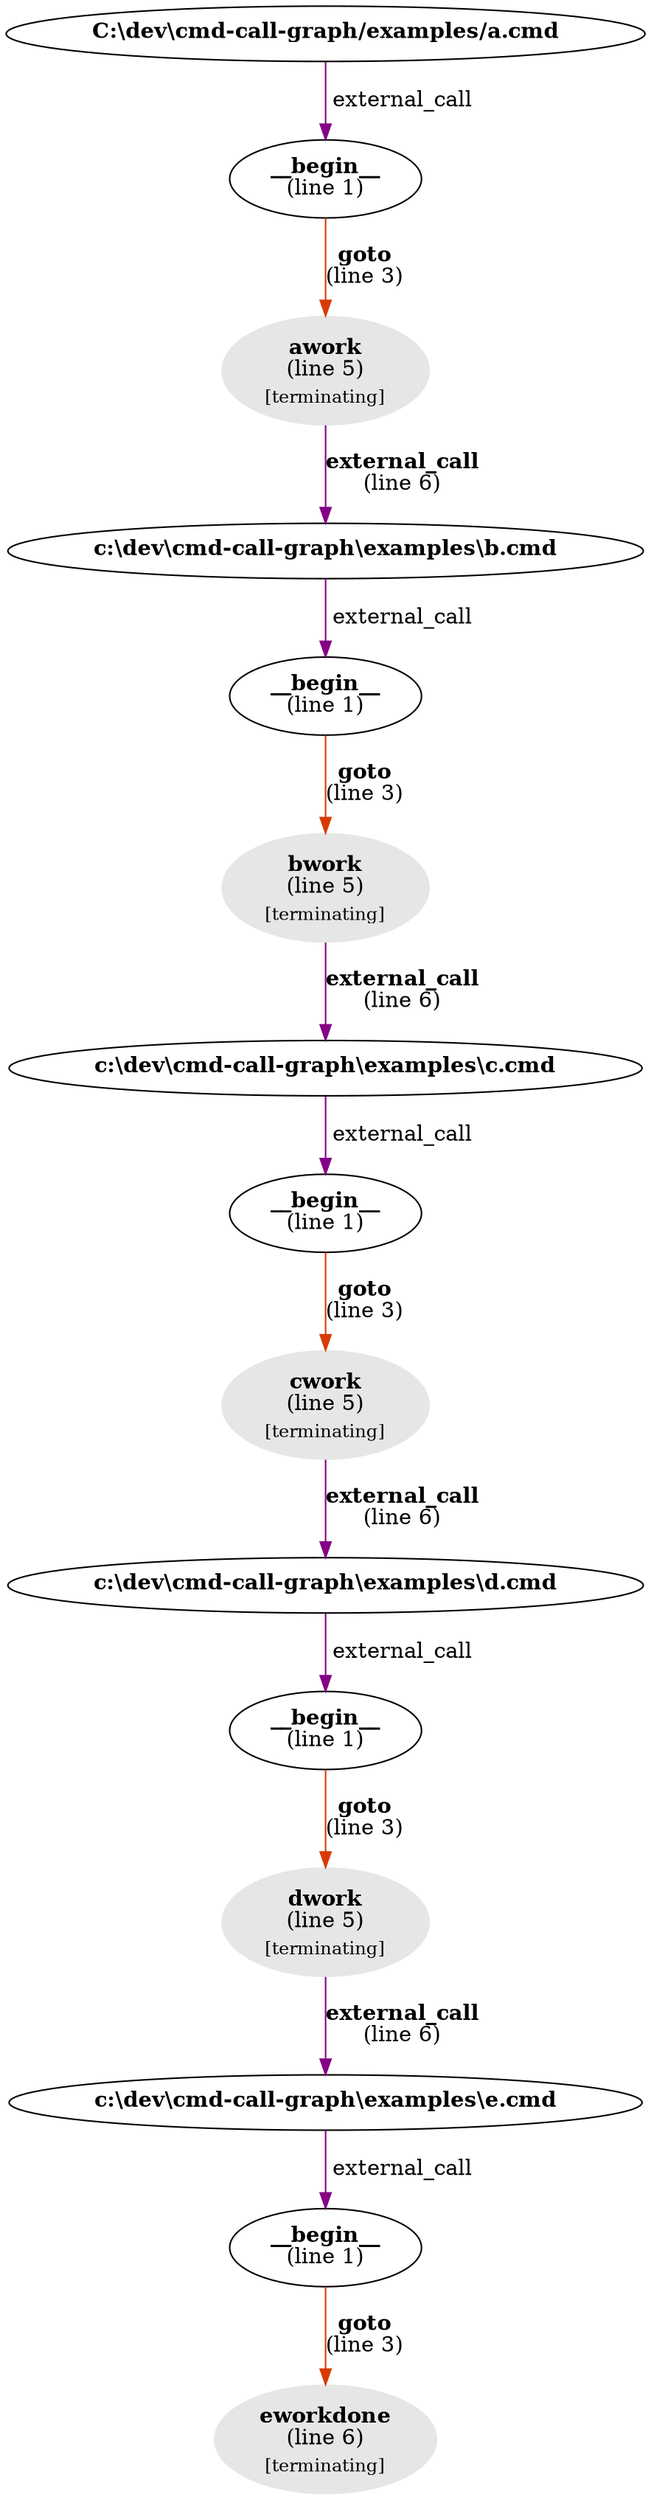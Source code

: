 digraph g {
"C:\dev\cmd-call-graph/examples/a.cmd" [label=<<b>C:\dev\cmd-call-graph/examples/a.cmd</b>>]
"C:\dev\cmd-call-graph/examples/a.cmd" -> "__begin__c:\dev\cmd-call-graph/examples/a.cmd" [label=" external_call",color="#850085"]
"__begin__c:\dev\cmd-call-graph/examples/a.cmd" [label=<<b>__begin__</b><br/>(line 1)>]
"__begin__c:\dev\cmd-call-graph/examples/a.cmd" -> "awork" [label=<<b>goto</b><br />(line 3)>,color="#d83b01"]
"awork" [color="#e6e6e6",style=filled,label=<<b>awork</b><br/>(line 5)<br/><sub>[terminating]</sub>>]
"awork" -> "c:\dev\cmd-call-graph\examples\b.cmd" [label=<<b>external_call</b><br />(line 6)>,color="#850085"]
"__begin__c:\dev\cmd-call-graph\examples\b.cmd" [label=<<b>__begin__</b><br/>(line 1)>]
"__begin__c:\dev\cmd-call-graph\examples\b.cmd" -> "bwork" [label=<<b>goto</b><br />(line 3)>,color="#d83b01"]
"bwork" [color="#e6e6e6",style=filled,label=<<b>bwork</b><br/>(line 5)<br/><sub>[terminating]</sub>>]
"bwork" -> "c:\dev\cmd-call-graph\examples\c.cmd" [label=<<b>external_call</b><br />(line 6)>,color="#850085"]
"c:\dev\cmd-call-graph\examples\b.cmd" [label=<<b>c:\dev\cmd-call-graph\examples\b.cmd</b>>]
"c:\dev\cmd-call-graph\examples\b.cmd" -> "__begin__c:\dev\cmd-call-graph\examples\b.cmd" [label=" external_call",color="#850085"]
"__begin__c:\dev\cmd-call-graph\examples\c.cmd" [label=<<b>__begin__</b><br/>(line 1)>]
"__begin__c:\dev\cmd-call-graph\examples\c.cmd" -> "cwork" [label=<<b>goto</b><br />(line 3)>,color="#d83b01"]
"c:\dev\cmd-call-graph\examples\c.cmd" [label=<<b>c:\dev\cmd-call-graph\examples\c.cmd</b>>]
"c:\dev\cmd-call-graph\examples\c.cmd" -> "__begin__c:\dev\cmd-call-graph\examples\c.cmd" [label=" external_call",color="#850085"]
"cwork" [color="#e6e6e6",style=filled,label=<<b>cwork</b><br/>(line 5)<br/><sub>[terminating]</sub>>]
"cwork" -> "c:\dev\cmd-call-graph\examples\d.cmd" [label=<<b>external_call</b><br />(line 6)>,color="#850085"]
"__begin__c:\dev\cmd-call-graph\examples\d.cmd" [label=<<b>__begin__</b><br/>(line 1)>]
"__begin__c:\dev\cmd-call-graph\examples\d.cmd" -> "dwork" [label=<<b>goto</b><br />(line 3)>,color="#d83b01"]
"c:\dev\cmd-call-graph\examples\d.cmd" [label=<<b>c:\dev\cmd-call-graph\examples\d.cmd</b>>]
"c:\dev\cmd-call-graph\examples\d.cmd" -> "__begin__c:\dev\cmd-call-graph\examples\d.cmd" [label=" external_call",color="#850085"]
"dwork" [color="#e6e6e6",style=filled,label=<<b>dwork</b><br/>(line 5)<br/><sub>[terminating]</sub>>]
"dwork" -> "c:\dev\cmd-call-graph\examples\e.cmd" [label=<<b>external_call</b><br />(line 6)>,color="#850085"]
"__begin__c:\dev\cmd-call-graph\examples\e.cmd" [label=<<b>__begin__</b><br/>(line 1)>]
"__begin__c:\dev\cmd-call-graph\examples\e.cmd" -> "eworkdone" [label=<<b>goto</b><br />(line 3)>,color="#d83b01"]
"c:\dev\cmd-call-graph\examples\e.cmd" [label=<<b>c:\dev\cmd-call-graph\examples\e.cmd</b>>]
"c:\dev\cmd-call-graph\examples\e.cmd" -> "__begin__c:\dev\cmd-call-graph\examples\e.cmd" [label=" external_call",color="#850085"]
"eworkdone" [color="#e6e6e6",style=filled,label=<<b>eworkdone</b><br/>(line 6)<br/><sub>[terminating]</sub>>]
}
